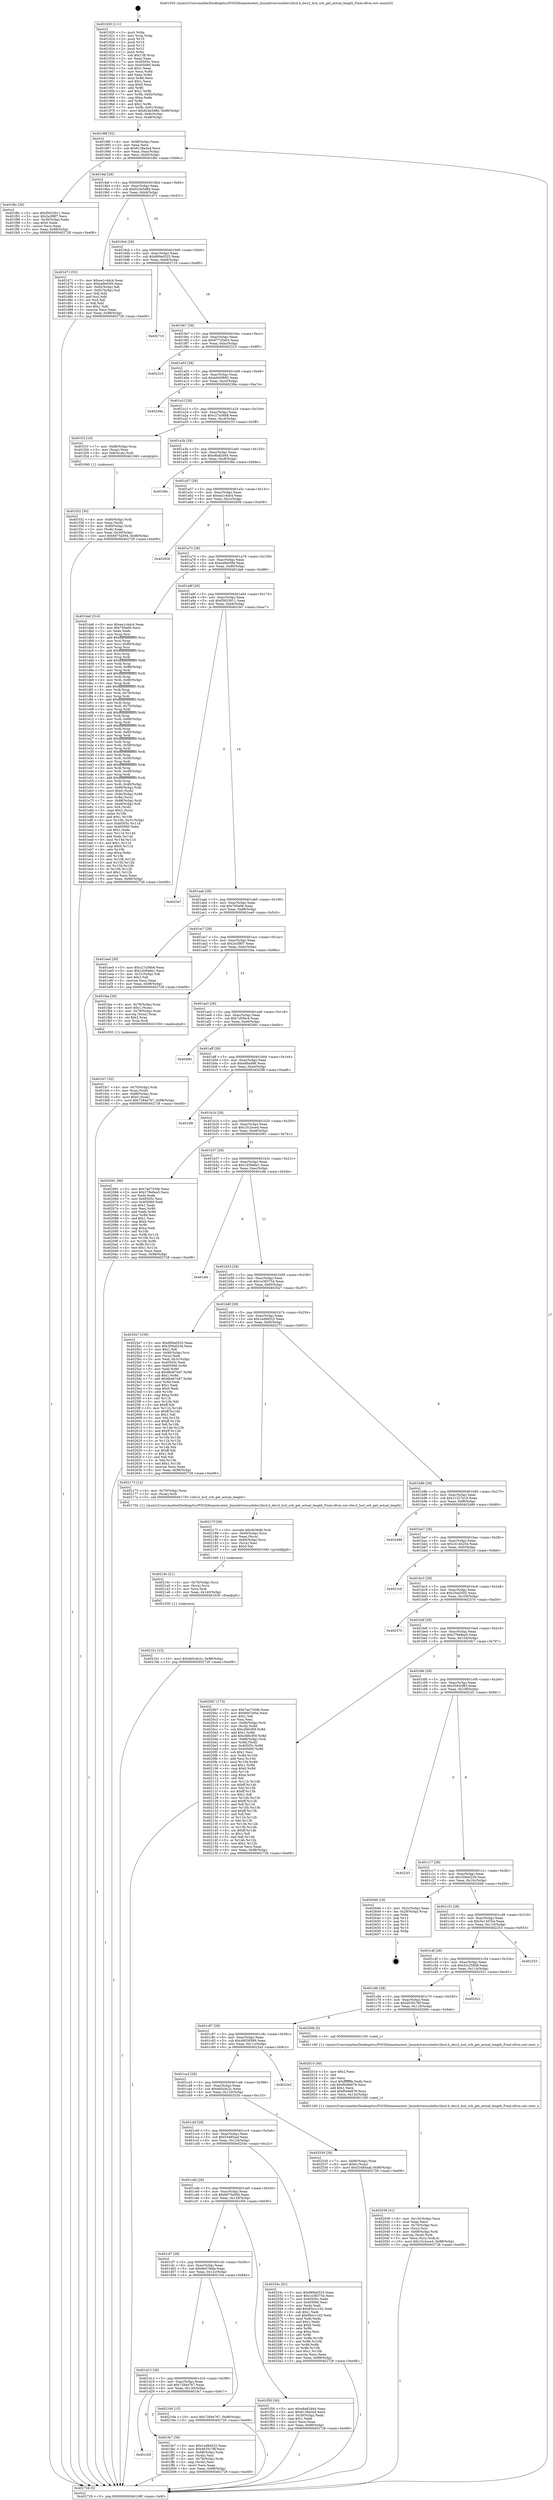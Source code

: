 digraph "0x401920" {
  label = "0x401920 (/mnt/c/Users/mathe/Desktop/tcc/POCII/binaries/extr_linuxdriversusbdwc2hcd.h_dwc2_hcd_urb_get_actual_length_Final-ollvm.out::main(0))"
  labelloc = "t"
  node[shape=record]

  Entry [label="",width=0.3,height=0.3,shape=circle,fillcolor=black,style=filled]
  "0x40198f" [label="{
     0x40198f [32]\l
     | [instrs]\l
     &nbsp;&nbsp;0x40198f \<+6\>: mov -0x98(%rbp),%eax\l
     &nbsp;&nbsp;0x401995 \<+2\>: mov %eax,%ecx\l
     &nbsp;&nbsp;0x401997 \<+6\>: sub $0x8138a3e4,%ecx\l
     &nbsp;&nbsp;0x40199d \<+6\>: mov %eax,-0xac(%rbp)\l
     &nbsp;&nbsp;0x4019a3 \<+6\>: mov %ecx,-0xb0(%rbp)\l
     &nbsp;&nbsp;0x4019a9 \<+6\>: je 0000000000401f8c \<main+0x66c\>\l
  }"]
  "0x401f8c" [label="{
     0x401f8c [30]\l
     | [instrs]\l
     &nbsp;&nbsp;0x401f8c \<+5\>: mov $0xf5633911,%eax\l
     &nbsp;&nbsp;0x401f91 \<+5\>: mov $0x2e3f8f7,%ecx\l
     &nbsp;&nbsp;0x401f96 \<+3\>: mov -0x30(%rbp),%edx\l
     &nbsp;&nbsp;0x401f99 \<+3\>: cmp $0x0,%edx\l
     &nbsp;&nbsp;0x401f9c \<+3\>: cmove %ecx,%eax\l
     &nbsp;&nbsp;0x401f9f \<+6\>: mov %eax,-0x98(%rbp)\l
     &nbsp;&nbsp;0x401fa5 \<+5\>: jmp 0000000000402728 \<main+0xe08\>\l
  }"]
  "0x4019af" [label="{
     0x4019af [28]\l
     | [instrs]\l
     &nbsp;&nbsp;0x4019af \<+5\>: jmp 00000000004019b4 \<main+0x94\>\l
     &nbsp;&nbsp;0x4019b4 \<+6\>: mov -0xac(%rbp),%eax\l
     &nbsp;&nbsp;0x4019ba \<+5\>: sub $0x824e5d8d,%eax\l
     &nbsp;&nbsp;0x4019bf \<+6\>: mov %eax,-0xb4(%rbp)\l
     &nbsp;&nbsp;0x4019c5 \<+6\>: je 0000000000401d71 \<main+0x451\>\l
  }"]
  Exit [label="",width=0.3,height=0.3,shape=circle,fillcolor=black,style=filled,peripheries=2]
  "0x401d71" [label="{
     0x401d71 [53]\l
     | [instrs]\l
     &nbsp;&nbsp;0x401d71 \<+5\>: mov $0xea1c4dc4,%eax\l
     &nbsp;&nbsp;0x401d76 \<+5\>: mov $0xea9e05fd,%ecx\l
     &nbsp;&nbsp;0x401d7b \<+6\>: mov -0x92(%rbp),%dl\l
     &nbsp;&nbsp;0x401d81 \<+7\>: mov -0x91(%rbp),%sil\l
     &nbsp;&nbsp;0x401d88 \<+3\>: mov %dl,%dil\l
     &nbsp;&nbsp;0x401d8b \<+3\>: and %sil,%dil\l
     &nbsp;&nbsp;0x401d8e \<+3\>: xor %sil,%dl\l
     &nbsp;&nbsp;0x401d91 \<+3\>: or %dl,%dil\l
     &nbsp;&nbsp;0x401d94 \<+4\>: test $0x1,%dil\l
     &nbsp;&nbsp;0x401d98 \<+3\>: cmovne %ecx,%eax\l
     &nbsp;&nbsp;0x401d9b \<+6\>: mov %eax,-0x98(%rbp)\l
     &nbsp;&nbsp;0x401da1 \<+5\>: jmp 0000000000402728 \<main+0xe08\>\l
  }"]
  "0x4019cb" [label="{
     0x4019cb [28]\l
     | [instrs]\l
     &nbsp;&nbsp;0x4019cb \<+5\>: jmp 00000000004019d0 \<main+0xb0\>\l
     &nbsp;&nbsp;0x4019d0 \<+6\>: mov -0xac(%rbp),%eax\l
     &nbsp;&nbsp;0x4019d6 \<+5\>: sub $0x869a0525,%eax\l
     &nbsp;&nbsp;0x4019db \<+6\>: mov %eax,-0xb8(%rbp)\l
     &nbsp;&nbsp;0x4019e1 \<+6\>: je 0000000000402710 \<main+0xdf0\>\l
  }"]
  "0x402728" [label="{
     0x402728 [5]\l
     | [instrs]\l
     &nbsp;&nbsp;0x402728 \<+5\>: jmp 000000000040198f \<main+0x6f\>\l
  }"]
  "0x401920" [label="{
     0x401920 [111]\l
     | [instrs]\l
     &nbsp;&nbsp;0x401920 \<+1\>: push %rbp\l
     &nbsp;&nbsp;0x401921 \<+3\>: mov %rsp,%rbp\l
     &nbsp;&nbsp;0x401924 \<+2\>: push %r15\l
     &nbsp;&nbsp;0x401926 \<+2\>: push %r14\l
     &nbsp;&nbsp;0x401928 \<+2\>: push %r13\l
     &nbsp;&nbsp;0x40192a \<+2\>: push %r12\l
     &nbsp;&nbsp;0x40192c \<+1\>: push %rbx\l
     &nbsp;&nbsp;0x40192d \<+7\>: sub $0x138,%rsp\l
     &nbsp;&nbsp;0x401934 \<+2\>: xor %eax,%eax\l
     &nbsp;&nbsp;0x401936 \<+7\>: mov 0x40505c,%ecx\l
     &nbsp;&nbsp;0x40193d \<+7\>: mov 0x405060,%edx\l
     &nbsp;&nbsp;0x401944 \<+3\>: sub $0x1,%eax\l
     &nbsp;&nbsp;0x401947 \<+3\>: mov %ecx,%r8d\l
     &nbsp;&nbsp;0x40194a \<+3\>: add %eax,%r8d\l
     &nbsp;&nbsp;0x40194d \<+4\>: imul %r8d,%ecx\l
     &nbsp;&nbsp;0x401951 \<+3\>: and $0x1,%ecx\l
     &nbsp;&nbsp;0x401954 \<+3\>: cmp $0x0,%ecx\l
     &nbsp;&nbsp;0x401957 \<+4\>: sete %r9b\l
     &nbsp;&nbsp;0x40195b \<+4\>: and $0x1,%r9b\l
     &nbsp;&nbsp;0x40195f \<+7\>: mov %r9b,-0x92(%rbp)\l
     &nbsp;&nbsp;0x401966 \<+3\>: cmp $0xa,%edx\l
     &nbsp;&nbsp;0x401969 \<+4\>: setl %r9b\l
     &nbsp;&nbsp;0x40196d \<+4\>: and $0x1,%r9b\l
     &nbsp;&nbsp;0x401971 \<+7\>: mov %r9b,-0x91(%rbp)\l
     &nbsp;&nbsp;0x401978 \<+10\>: movl $0x824e5d8d,-0x98(%rbp)\l
     &nbsp;&nbsp;0x401982 \<+6\>: mov %edi,-0x9c(%rbp)\l
     &nbsp;&nbsp;0x401988 \<+7\>: mov %rsi,-0xa8(%rbp)\l
  }"]
  "0x4021b1" [label="{
     0x4021b1 [15]\l
     | [instrs]\l
     &nbsp;&nbsp;0x4021b1 \<+10\>: movl $0x4b5cdc2c,-0x98(%rbp)\l
     &nbsp;&nbsp;0x4021bb \<+5\>: jmp 0000000000402728 \<main+0xe08\>\l
  }"]
  "0x402710" [label="{
     0x402710\l
  }", style=dashed]
  "0x4019e7" [label="{
     0x4019e7 [28]\l
     | [instrs]\l
     &nbsp;&nbsp;0x4019e7 \<+5\>: jmp 00000000004019ec \<main+0xcc\>\l
     &nbsp;&nbsp;0x4019ec \<+6\>: mov -0xac(%rbp),%eax\l
     &nbsp;&nbsp;0x4019f2 \<+5\>: sub $0x97725e03,%eax\l
     &nbsp;&nbsp;0x4019f7 \<+6\>: mov %eax,-0xbc(%rbp)\l
     &nbsp;&nbsp;0x4019fd \<+6\>: je 0000000000402315 \<main+0x9f5\>\l
  }"]
  "0x40219c" [label="{
     0x40219c [21]\l
     | [instrs]\l
     &nbsp;&nbsp;0x40219c \<+4\>: mov -0x70(%rbp),%rcx\l
     &nbsp;&nbsp;0x4021a0 \<+3\>: mov (%rcx),%rcx\l
     &nbsp;&nbsp;0x4021a3 \<+3\>: mov %rcx,%rdi\l
     &nbsp;&nbsp;0x4021a6 \<+6\>: mov %eax,-0x140(%rbp)\l
     &nbsp;&nbsp;0x4021ac \<+5\>: call 0000000000401030 \<free@plt\>\l
     | [calls]\l
     &nbsp;&nbsp;0x401030 \{1\} (unknown)\l
  }"]
  "0x402315" [label="{
     0x402315\l
  }", style=dashed]
  "0x401a03" [label="{
     0x401a03 [28]\l
     | [instrs]\l
     &nbsp;&nbsp;0x401a03 \<+5\>: jmp 0000000000401a08 \<main+0xe8\>\l
     &nbsp;&nbsp;0x401a08 \<+6\>: mov -0xac(%rbp),%eax\l
     &nbsp;&nbsp;0x401a0e \<+5\>: sub $0xb945f692,%eax\l
     &nbsp;&nbsp;0x401a13 \<+6\>: mov %eax,-0xc0(%rbp)\l
     &nbsp;&nbsp;0x401a19 \<+6\>: je 000000000040239a \<main+0xa7a\>\l
  }"]
  "0x40217f" [label="{
     0x40217f [29]\l
     | [instrs]\l
     &nbsp;&nbsp;0x40217f \<+10\>: movabs $0x4030d6,%rdi\l
     &nbsp;&nbsp;0x402189 \<+4\>: mov -0x60(%rbp),%rcx\l
     &nbsp;&nbsp;0x40218d \<+2\>: mov %eax,(%rcx)\l
     &nbsp;&nbsp;0x40218f \<+4\>: mov -0x60(%rbp),%rcx\l
     &nbsp;&nbsp;0x402193 \<+2\>: mov (%rcx),%esi\l
     &nbsp;&nbsp;0x402195 \<+2\>: mov $0x0,%al\l
     &nbsp;&nbsp;0x402197 \<+5\>: call 0000000000401040 \<printf@plt\>\l
     | [calls]\l
     &nbsp;&nbsp;0x401040 \{1\} (unknown)\l
  }"]
  "0x40239a" [label="{
     0x40239a\l
  }", style=dashed]
  "0x401a1f" [label="{
     0x401a1f [28]\l
     | [instrs]\l
     &nbsp;&nbsp;0x401a1f \<+5\>: jmp 0000000000401a24 \<main+0x104\>\l
     &nbsp;&nbsp;0x401a24 \<+6\>: mov -0xac(%rbp),%eax\l
     &nbsp;&nbsp;0x401a2a \<+5\>: sub $0xc27a36b8,%eax\l
     &nbsp;&nbsp;0x401a2f \<+6\>: mov %eax,-0xc4(%rbp)\l
     &nbsp;&nbsp;0x401a35 \<+6\>: je 0000000000401f1f \<main+0x5ff\>\l
  }"]
  "0x402038" [label="{
     0x402038 [41]\l
     | [instrs]\l
     &nbsp;&nbsp;0x402038 \<+6\>: mov -0x13c(%rbp),%ecx\l
     &nbsp;&nbsp;0x40203e \<+3\>: imul %eax,%ecx\l
     &nbsp;&nbsp;0x402041 \<+4\>: mov -0x70(%rbp),%rsi\l
     &nbsp;&nbsp;0x402045 \<+3\>: mov (%rsi),%rsi\l
     &nbsp;&nbsp;0x402048 \<+4\>: mov -0x68(%rbp),%rdi\l
     &nbsp;&nbsp;0x40204c \<+3\>: movslq (%rdi),%rdi\l
     &nbsp;&nbsp;0x40204f \<+3\>: mov %ecx,(%rsi,%rdi,4)\l
     &nbsp;&nbsp;0x402052 \<+10\>: movl $0x15c2ece4,-0x98(%rbp)\l
     &nbsp;&nbsp;0x40205c \<+5\>: jmp 0000000000402728 \<main+0xe08\>\l
  }"]
  "0x401f1f" [label="{
     0x401f1f [19]\l
     | [instrs]\l
     &nbsp;&nbsp;0x401f1f \<+7\>: mov -0x88(%rbp),%rax\l
     &nbsp;&nbsp;0x401f26 \<+3\>: mov (%rax),%rax\l
     &nbsp;&nbsp;0x401f29 \<+4\>: mov 0x8(%rax),%rdi\l
     &nbsp;&nbsp;0x401f2d \<+5\>: call 0000000000401060 \<atoi@plt\>\l
     | [calls]\l
     &nbsp;&nbsp;0x401060 \{1\} (unknown)\l
  }"]
  "0x401a3b" [label="{
     0x401a3b [28]\l
     | [instrs]\l
     &nbsp;&nbsp;0x401a3b \<+5\>: jmp 0000000000401a40 \<main+0x120\>\l
     &nbsp;&nbsp;0x401a40 \<+6\>: mov -0xac(%rbp),%eax\l
     &nbsp;&nbsp;0x401a46 \<+5\>: sub $0xe8a82d44,%eax\l
     &nbsp;&nbsp;0x401a4b \<+6\>: mov %eax,-0xc8(%rbp)\l
     &nbsp;&nbsp;0x401a51 \<+6\>: je 0000000000401f6e \<main+0x64e\>\l
  }"]
  "0x402010" [label="{
     0x402010 [40]\l
     | [instrs]\l
     &nbsp;&nbsp;0x402010 \<+5\>: mov $0x2,%ecx\l
     &nbsp;&nbsp;0x402015 \<+1\>: cltd\l
     &nbsp;&nbsp;0x402016 \<+2\>: idiv %ecx\l
     &nbsp;&nbsp;0x402018 \<+6\>: imul $0xfffffffe,%edx,%ecx\l
     &nbsp;&nbsp;0x40201e \<+6\>: sub $0xf0e9e878,%ecx\l
     &nbsp;&nbsp;0x402024 \<+3\>: add $0x1,%ecx\l
     &nbsp;&nbsp;0x402027 \<+6\>: add $0xf0e9e878,%ecx\l
     &nbsp;&nbsp;0x40202d \<+6\>: mov %ecx,-0x13c(%rbp)\l
     &nbsp;&nbsp;0x402033 \<+5\>: call 0000000000401160 \<next_i\>\l
     | [calls]\l
     &nbsp;&nbsp;0x401160 \{1\} (/mnt/c/Users/mathe/Desktop/tcc/POCII/binaries/extr_linuxdriversusbdwc2hcd.h_dwc2_hcd_urb_get_actual_length_Final-ollvm.out::next_i)\l
  }"]
  "0x401f6e" [label="{
     0x401f6e\l
  }", style=dashed]
  "0x401a57" [label="{
     0x401a57 [28]\l
     | [instrs]\l
     &nbsp;&nbsp;0x401a57 \<+5\>: jmp 0000000000401a5c \<main+0x13c\>\l
     &nbsp;&nbsp;0x401a5c \<+6\>: mov -0xac(%rbp),%eax\l
     &nbsp;&nbsp;0x401a62 \<+5\>: sub $0xea1c4dc4,%eax\l
     &nbsp;&nbsp;0x401a67 \<+6\>: mov %eax,-0xcc(%rbp)\l
     &nbsp;&nbsp;0x401a6d \<+6\>: je 0000000000402658 \<main+0xd38\>\l
  }"]
  "0x401d2f" [label="{
     0x401d2f\l
  }", style=dashed]
  "0x402658" [label="{
     0x402658\l
  }", style=dashed]
  "0x401a73" [label="{
     0x401a73 [28]\l
     | [instrs]\l
     &nbsp;&nbsp;0x401a73 \<+5\>: jmp 0000000000401a78 \<main+0x158\>\l
     &nbsp;&nbsp;0x401a78 \<+6\>: mov -0xac(%rbp),%eax\l
     &nbsp;&nbsp;0x401a7e \<+5\>: sub $0xea9e05fd,%eax\l
     &nbsp;&nbsp;0x401a83 \<+6\>: mov %eax,-0xd0(%rbp)\l
     &nbsp;&nbsp;0x401a89 \<+6\>: je 0000000000401da6 \<main+0x486\>\l
  }"]
  "0x401fe7" [label="{
     0x401fe7 [36]\l
     | [instrs]\l
     &nbsp;&nbsp;0x401fe7 \<+5\>: mov $0x1ed94522,%eax\l
     &nbsp;&nbsp;0x401fec \<+5\>: mov $0x4635c78f,%ecx\l
     &nbsp;&nbsp;0x401ff1 \<+4\>: mov -0x68(%rbp),%rdx\l
     &nbsp;&nbsp;0x401ff5 \<+2\>: mov (%rdx),%esi\l
     &nbsp;&nbsp;0x401ff7 \<+4\>: mov -0x78(%rbp),%rdx\l
     &nbsp;&nbsp;0x401ffb \<+2\>: cmp (%rdx),%esi\l
     &nbsp;&nbsp;0x401ffd \<+3\>: cmovl %ecx,%eax\l
     &nbsp;&nbsp;0x402000 \<+6\>: mov %eax,-0x98(%rbp)\l
     &nbsp;&nbsp;0x402006 \<+5\>: jmp 0000000000402728 \<main+0xe08\>\l
  }"]
  "0x401da6" [label="{
     0x401da6 [314]\l
     | [instrs]\l
     &nbsp;&nbsp;0x401da6 \<+5\>: mov $0xea1c4dc4,%eax\l
     &nbsp;&nbsp;0x401dab \<+5\>: mov $0x700a06,%ecx\l
     &nbsp;&nbsp;0x401db0 \<+2\>: xor %edx,%edx\l
     &nbsp;&nbsp;0x401db2 \<+3\>: mov %rsp,%rsi\l
     &nbsp;&nbsp;0x401db5 \<+4\>: add $0xfffffffffffffff0,%rsi\l
     &nbsp;&nbsp;0x401db9 \<+3\>: mov %rsi,%rsp\l
     &nbsp;&nbsp;0x401dbc \<+7\>: mov %rsi,-0x90(%rbp)\l
     &nbsp;&nbsp;0x401dc3 \<+3\>: mov %rsp,%rsi\l
     &nbsp;&nbsp;0x401dc6 \<+4\>: add $0xfffffffffffffff0,%rsi\l
     &nbsp;&nbsp;0x401dca \<+3\>: mov %rsi,%rsp\l
     &nbsp;&nbsp;0x401dcd \<+3\>: mov %rsp,%rdi\l
     &nbsp;&nbsp;0x401dd0 \<+4\>: add $0xfffffffffffffff0,%rdi\l
     &nbsp;&nbsp;0x401dd4 \<+3\>: mov %rdi,%rsp\l
     &nbsp;&nbsp;0x401dd7 \<+7\>: mov %rdi,-0x88(%rbp)\l
     &nbsp;&nbsp;0x401dde \<+3\>: mov %rsp,%rdi\l
     &nbsp;&nbsp;0x401de1 \<+4\>: add $0xfffffffffffffff0,%rdi\l
     &nbsp;&nbsp;0x401de5 \<+3\>: mov %rdi,%rsp\l
     &nbsp;&nbsp;0x401de8 \<+4\>: mov %rdi,-0x80(%rbp)\l
     &nbsp;&nbsp;0x401dec \<+3\>: mov %rsp,%rdi\l
     &nbsp;&nbsp;0x401def \<+4\>: add $0xfffffffffffffff0,%rdi\l
     &nbsp;&nbsp;0x401df3 \<+3\>: mov %rdi,%rsp\l
     &nbsp;&nbsp;0x401df6 \<+4\>: mov %rdi,-0x78(%rbp)\l
     &nbsp;&nbsp;0x401dfa \<+3\>: mov %rsp,%rdi\l
     &nbsp;&nbsp;0x401dfd \<+4\>: add $0xfffffffffffffff0,%rdi\l
     &nbsp;&nbsp;0x401e01 \<+3\>: mov %rdi,%rsp\l
     &nbsp;&nbsp;0x401e04 \<+4\>: mov %rdi,-0x70(%rbp)\l
     &nbsp;&nbsp;0x401e08 \<+3\>: mov %rsp,%rdi\l
     &nbsp;&nbsp;0x401e0b \<+4\>: add $0xfffffffffffffff0,%rdi\l
     &nbsp;&nbsp;0x401e0f \<+3\>: mov %rdi,%rsp\l
     &nbsp;&nbsp;0x401e12 \<+4\>: mov %rdi,-0x68(%rbp)\l
     &nbsp;&nbsp;0x401e16 \<+3\>: mov %rsp,%rdi\l
     &nbsp;&nbsp;0x401e19 \<+4\>: add $0xfffffffffffffff0,%rdi\l
     &nbsp;&nbsp;0x401e1d \<+3\>: mov %rdi,%rsp\l
     &nbsp;&nbsp;0x401e20 \<+4\>: mov %rdi,-0x60(%rbp)\l
     &nbsp;&nbsp;0x401e24 \<+3\>: mov %rsp,%rdi\l
     &nbsp;&nbsp;0x401e27 \<+4\>: add $0xfffffffffffffff0,%rdi\l
     &nbsp;&nbsp;0x401e2b \<+3\>: mov %rdi,%rsp\l
     &nbsp;&nbsp;0x401e2e \<+4\>: mov %rdi,-0x58(%rbp)\l
     &nbsp;&nbsp;0x401e32 \<+3\>: mov %rsp,%rdi\l
     &nbsp;&nbsp;0x401e35 \<+4\>: add $0xfffffffffffffff0,%rdi\l
     &nbsp;&nbsp;0x401e39 \<+3\>: mov %rdi,%rsp\l
     &nbsp;&nbsp;0x401e3c \<+4\>: mov %rdi,-0x50(%rbp)\l
     &nbsp;&nbsp;0x401e40 \<+3\>: mov %rsp,%rdi\l
     &nbsp;&nbsp;0x401e43 \<+4\>: add $0xfffffffffffffff0,%rdi\l
     &nbsp;&nbsp;0x401e47 \<+3\>: mov %rdi,%rsp\l
     &nbsp;&nbsp;0x401e4a \<+4\>: mov %rdi,-0x48(%rbp)\l
     &nbsp;&nbsp;0x401e4e \<+3\>: mov %rsp,%rdi\l
     &nbsp;&nbsp;0x401e51 \<+4\>: add $0xfffffffffffffff0,%rdi\l
     &nbsp;&nbsp;0x401e55 \<+3\>: mov %rdi,%rsp\l
     &nbsp;&nbsp;0x401e58 \<+4\>: mov %rdi,-0x40(%rbp)\l
     &nbsp;&nbsp;0x401e5c \<+7\>: mov -0x90(%rbp),%rdi\l
     &nbsp;&nbsp;0x401e63 \<+6\>: movl $0x0,(%rdi)\l
     &nbsp;&nbsp;0x401e69 \<+7\>: mov -0x9c(%rbp),%r8d\l
     &nbsp;&nbsp;0x401e70 \<+3\>: mov %r8d,(%rsi)\l
     &nbsp;&nbsp;0x401e73 \<+7\>: mov -0x88(%rbp),%rdi\l
     &nbsp;&nbsp;0x401e7a \<+7\>: mov -0xa8(%rbp),%r9\l
     &nbsp;&nbsp;0x401e81 \<+3\>: mov %r9,(%rdi)\l
     &nbsp;&nbsp;0x401e84 \<+3\>: cmpl $0x2,(%rsi)\l
     &nbsp;&nbsp;0x401e87 \<+4\>: setne %r10b\l
     &nbsp;&nbsp;0x401e8b \<+4\>: and $0x1,%r10b\l
     &nbsp;&nbsp;0x401e8f \<+4\>: mov %r10b,-0x31(%rbp)\l
     &nbsp;&nbsp;0x401e93 \<+8\>: mov 0x40505c,%r11d\l
     &nbsp;&nbsp;0x401e9b \<+7\>: mov 0x405060,%ebx\l
     &nbsp;&nbsp;0x401ea2 \<+3\>: sub $0x1,%edx\l
     &nbsp;&nbsp;0x401ea5 \<+3\>: mov %r11d,%r14d\l
     &nbsp;&nbsp;0x401ea8 \<+3\>: add %edx,%r14d\l
     &nbsp;&nbsp;0x401eab \<+4\>: imul %r14d,%r11d\l
     &nbsp;&nbsp;0x401eaf \<+4\>: and $0x1,%r11d\l
     &nbsp;&nbsp;0x401eb3 \<+4\>: cmp $0x0,%r11d\l
     &nbsp;&nbsp;0x401eb7 \<+4\>: sete %r10b\l
     &nbsp;&nbsp;0x401ebb \<+3\>: cmp $0xa,%ebx\l
     &nbsp;&nbsp;0x401ebe \<+4\>: setl %r15b\l
     &nbsp;&nbsp;0x401ec2 \<+3\>: mov %r10b,%r12b\l
     &nbsp;&nbsp;0x401ec5 \<+3\>: and %r15b,%r12b\l
     &nbsp;&nbsp;0x401ec8 \<+3\>: xor %r15b,%r10b\l
     &nbsp;&nbsp;0x401ecb \<+3\>: or %r10b,%r12b\l
     &nbsp;&nbsp;0x401ece \<+4\>: test $0x1,%r12b\l
     &nbsp;&nbsp;0x401ed2 \<+3\>: cmovne %ecx,%eax\l
     &nbsp;&nbsp;0x401ed5 \<+6\>: mov %eax,-0x98(%rbp)\l
     &nbsp;&nbsp;0x401edb \<+5\>: jmp 0000000000402728 \<main+0xe08\>\l
  }"]
  "0x401a8f" [label="{
     0x401a8f [28]\l
     | [instrs]\l
     &nbsp;&nbsp;0x401a8f \<+5\>: jmp 0000000000401a94 \<main+0x174\>\l
     &nbsp;&nbsp;0x401a94 \<+6\>: mov -0xac(%rbp),%eax\l
     &nbsp;&nbsp;0x401a9a \<+5\>: sub $0xf5633911,%eax\l
     &nbsp;&nbsp;0x401a9f \<+6\>: mov %eax,-0xd4(%rbp)\l
     &nbsp;&nbsp;0x401aa5 \<+6\>: je 00000000004023e7 \<main+0xac7\>\l
  }"]
  "0x401d13" [label="{
     0x401d13 [28]\l
     | [instrs]\l
     &nbsp;&nbsp;0x401d13 \<+5\>: jmp 0000000000401d18 \<main+0x3f8\>\l
     &nbsp;&nbsp;0x401d18 \<+6\>: mov -0xac(%rbp),%eax\l
     &nbsp;&nbsp;0x401d1e \<+5\>: sub $0x7284e767,%eax\l
     &nbsp;&nbsp;0x401d23 \<+6\>: mov %eax,-0x130(%rbp)\l
     &nbsp;&nbsp;0x401d29 \<+6\>: je 0000000000401fe7 \<main+0x6c7\>\l
  }"]
  "0x402164" [label="{
     0x402164 [15]\l
     | [instrs]\l
     &nbsp;&nbsp;0x402164 \<+10\>: movl $0x7284e767,-0x98(%rbp)\l
     &nbsp;&nbsp;0x40216e \<+5\>: jmp 0000000000402728 \<main+0xe08\>\l
  }"]
  "0x4023e7" [label="{
     0x4023e7\l
  }", style=dashed]
  "0x401aab" [label="{
     0x401aab [28]\l
     | [instrs]\l
     &nbsp;&nbsp;0x401aab \<+5\>: jmp 0000000000401ab0 \<main+0x190\>\l
     &nbsp;&nbsp;0x401ab0 \<+6\>: mov -0xac(%rbp),%eax\l
     &nbsp;&nbsp;0x401ab6 \<+5\>: sub $0x700a06,%eax\l
     &nbsp;&nbsp;0x401abb \<+6\>: mov %eax,-0xd8(%rbp)\l
     &nbsp;&nbsp;0x401ac1 \<+6\>: je 0000000000401ee0 \<main+0x5c0\>\l
  }"]
  "0x401fc7" [label="{
     0x401fc7 [32]\l
     | [instrs]\l
     &nbsp;&nbsp;0x401fc7 \<+4\>: mov -0x70(%rbp),%rdi\l
     &nbsp;&nbsp;0x401fcb \<+3\>: mov %rax,(%rdi)\l
     &nbsp;&nbsp;0x401fce \<+4\>: mov -0x68(%rbp),%rax\l
     &nbsp;&nbsp;0x401fd2 \<+6\>: movl $0x0,(%rax)\l
     &nbsp;&nbsp;0x401fd8 \<+10\>: movl $0x7284e767,-0x98(%rbp)\l
     &nbsp;&nbsp;0x401fe2 \<+5\>: jmp 0000000000402728 \<main+0xe08\>\l
  }"]
  "0x401ee0" [label="{
     0x401ee0 [30]\l
     | [instrs]\l
     &nbsp;&nbsp;0x401ee0 \<+5\>: mov $0xc27a36b8,%eax\l
     &nbsp;&nbsp;0x401ee5 \<+5\>: mov $0x1d39a6e1,%ecx\l
     &nbsp;&nbsp;0x401eea \<+3\>: mov -0x31(%rbp),%dl\l
     &nbsp;&nbsp;0x401eed \<+3\>: test $0x1,%dl\l
     &nbsp;&nbsp;0x401ef0 \<+3\>: cmovne %ecx,%eax\l
     &nbsp;&nbsp;0x401ef3 \<+6\>: mov %eax,-0x98(%rbp)\l
     &nbsp;&nbsp;0x401ef9 \<+5\>: jmp 0000000000402728 \<main+0xe08\>\l
  }"]
  "0x401ac7" [label="{
     0x401ac7 [28]\l
     | [instrs]\l
     &nbsp;&nbsp;0x401ac7 \<+5\>: jmp 0000000000401acc \<main+0x1ac\>\l
     &nbsp;&nbsp;0x401acc \<+6\>: mov -0xac(%rbp),%eax\l
     &nbsp;&nbsp;0x401ad2 \<+5\>: sub $0x2e3f8f7,%eax\l
     &nbsp;&nbsp;0x401ad7 \<+6\>: mov %eax,-0xdc(%rbp)\l
     &nbsp;&nbsp;0x401add \<+6\>: je 0000000000401faa \<main+0x68a\>\l
  }"]
  "0x401f32" [label="{
     0x401f32 [30]\l
     | [instrs]\l
     &nbsp;&nbsp;0x401f32 \<+4\>: mov -0x80(%rbp),%rdi\l
     &nbsp;&nbsp;0x401f36 \<+2\>: mov %eax,(%rdi)\l
     &nbsp;&nbsp;0x401f38 \<+4\>: mov -0x80(%rbp),%rdi\l
     &nbsp;&nbsp;0x401f3c \<+2\>: mov (%rdi),%eax\l
     &nbsp;&nbsp;0x401f3e \<+3\>: mov %eax,-0x30(%rbp)\l
     &nbsp;&nbsp;0x401f41 \<+10\>: movl $0x6675a594,-0x98(%rbp)\l
     &nbsp;&nbsp;0x401f4b \<+5\>: jmp 0000000000402728 \<main+0xe08\>\l
  }"]
  "0x401cf7" [label="{
     0x401cf7 [28]\l
     | [instrs]\l
     &nbsp;&nbsp;0x401cf7 \<+5\>: jmp 0000000000401cfc \<main+0x3dc\>\l
     &nbsp;&nbsp;0x401cfc \<+6\>: mov -0xac(%rbp),%eax\l
     &nbsp;&nbsp;0x401d02 \<+5\>: sub $0x66d7ef4a,%eax\l
     &nbsp;&nbsp;0x401d07 \<+6\>: mov %eax,-0x12c(%rbp)\l
     &nbsp;&nbsp;0x401d0d \<+6\>: je 0000000000402164 \<main+0x844\>\l
  }"]
  "0x401faa" [label="{
     0x401faa [29]\l
     | [instrs]\l
     &nbsp;&nbsp;0x401faa \<+4\>: mov -0x78(%rbp),%rax\l
     &nbsp;&nbsp;0x401fae \<+6\>: movl $0x1,(%rax)\l
     &nbsp;&nbsp;0x401fb4 \<+4\>: mov -0x78(%rbp),%rax\l
     &nbsp;&nbsp;0x401fb8 \<+3\>: movslq (%rax),%rax\l
     &nbsp;&nbsp;0x401fbb \<+4\>: shl $0x2,%rax\l
     &nbsp;&nbsp;0x401fbf \<+3\>: mov %rax,%rdi\l
     &nbsp;&nbsp;0x401fc2 \<+5\>: call 0000000000401050 \<malloc@plt\>\l
     | [calls]\l
     &nbsp;&nbsp;0x401050 \{1\} (unknown)\l
  }"]
  "0x401ae3" [label="{
     0x401ae3 [28]\l
     | [instrs]\l
     &nbsp;&nbsp;0x401ae3 \<+5\>: jmp 0000000000401ae8 \<main+0x1c8\>\l
     &nbsp;&nbsp;0x401ae8 \<+6\>: mov -0xac(%rbp),%eax\l
     &nbsp;&nbsp;0x401aee \<+5\>: sub $0x7c93bc4,%eax\l
     &nbsp;&nbsp;0x401af3 \<+6\>: mov %eax,-0xe0(%rbp)\l
     &nbsp;&nbsp;0x401af9 \<+6\>: je 00000000004026fc \<main+0xddc\>\l
  }"]
  "0x401f50" [label="{
     0x401f50 [30]\l
     | [instrs]\l
     &nbsp;&nbsp;0x401f50 \<+5\>: mov $0xe8a82d44,%eax\l
     &nbsp;&nbsp;0x401f55 \<+5\>: mov $0x8138a3e4,%ecx\l
     &nbsp;&nbsp;0x401f5a \<+3\>: mov -0x30(%rbp),%edx\l
     &nbsp;&nbsp;0x401f5d \<+3\>: cmp $0x1,%edx\l
     &nbsp;&nbsp;0x401f60 \<+3\>: cmovl %ecx,%eax\l
     &nbsp;&nbsp;0x401f63 \<+6\>: mov %eax,-0x98(%rbp)\l
     &nbsp;&nbsp;0x401f69 \<+5\>: jmp 0000000000402728 \<main+0xe08\>\l
  }"]
  "0x4026fc" [label="{
     0x4026fc\l
  }", style=dashed]
  "0x401aff" [label="{
     0x401aff [28]\l
     | [instrs]\l
     &nbsp;&nbsp;0x401aff \<+5\>: jmp 0000000000401b04 \<main+0x1e4\>\l
     &nbsp;&nbsp;0x401b04 \<+6\>: mov -0xac(%rbp),%eax\l
     &nbsp;&nbsp;0x401b0a \<+5\>: sub $0xe9bad96,%eax\l
     &nbsp;&nbsp;0x401b0f \<+6\>: mov %eax,-0xe4(%rbp)\l
     &nbsp;&nbsp;0x401b15 \<+6\>: je 00000000004023f6 \<main+0xad6\>\l
  }"]
  "0x401cdb" [label="{
     0x401cdb [28]\l
     | [instrs]\l
     &nbsp;&nbsp;0x401cdb \<+5\>: jmp 0000000000401ce0 \<main+0x3c0\>\l
     &nbsp;&nbsp;0x401ce0 \<+6\>: mov -0xac(%rbp),%eax\l
     &nbsp;&nbsp;0x401ce6 \<+5\>: sub $0x6675a594,%eax\l
     &nbsp;&nbsp;0x401ceb \<+6\>: mov %eax,-0x128(%rbp)\l
     &nbsp;&nbsp;0x401cf1 \<+6\>: je 0000000000401f50 \<main+0x630\>\l
  }"]
  "0x4023f6" [label="{
     0x4023f6\l
  }", style=dashed]
  "0x401b1b" [label="{
     0x401b1b [28]\l
     | [instrs]\l
     &nbsp;&nbsp;0x401b1b \<+5\>: jmp 0000000000401b20 \<main+0x200\>\l
     &nbsp;&nbsp;0x401b20 \<+6\>: mov -0xac(%rbp),%eax\l
     &nbsp;&nbsp;0x401b26 \<+5\>: sub $0x15c2ece4,%eax\l
     &nbsp;&nbsp;0x401b2b \<+6\>: mov %eax,-0xe8(%rbp)\l
     &nbsp;&nbsp;0x401b31 \<+6\>: je 0000000000402061 \<main+0x741\>\l
  }"]
  "0x40254c" [label="{
     0x40254c [91]\l
     | [instrs]\l
     &nbsp;&nbsp;0x40254c \<+5\>: mov $0x869a0525,%eax\l
     &nbsp;&nbsp;0x402551 \<+5\>: mov $0x1e383754,%ecx\l
     &nbsp;&nbsp;0x402556 \<+7\>: mov 0x40505c,%edx\l
     &nbsp;&nbsp;0x40255d \<+7\>: mov 0x405060,%esi\l
     &nbsp;&nbsp;0x402564 \<+2\>: mov %edx,%edi\l
     &nbsp;&nbsp;0x402566 \<+6\>: add $0x85e1c1d2,%edi\l
     &nbsp;&nbsp;0x40256c \<+3\>: sub $0x1,%edi\l
     &nbsp;&nbsp;0x40256f \<+6\>: sub $0x85e1c1d2,%edi\l
     &nbsp;&nbsp;0x402575 \<+3\>: imul %edi,%edx\l
     &nbsp;&nbsp;0x402578 \<+3\>: and $0x1,%edx\l
     &nbsp;&nbsp;0x40257b \<+3\>: cmp $0x0,%edx\l
     &nbsp;&nbsp;0x40257e \<+4\>: sete %r8b\l
     &nbsp;&nbsp;0x402582 \<+3\>: cmp $0xa,%esi\l
     &nbsp;&nbsp;0x402585 \<+4\>: setl %r9b\l
     &nbsp;&nbsp;0x402589 \<+3\>: mov %r8b,%r10b\l
     &nbsp;&nbsp;0x40258c \<+3\>: and %r9b,%r10b\l
     &nbsp;&nbsp;0x40258f \<+3\>: xor %r9b,%r8b\l
     &nbsp;&nbsp;0x402592 \<+3\>: or %r8b,%r10b\l
     &nbsp;&nbsp;0x402595 \<+4\>: test $0x1,%r10b\l
     &nbsp;&nbsp;0x402599 \<+3\>: cmovne %ecx,%eax\l
     &nbsp;&nbsp;0x40259c \<+6\>: mov %eax,-0x98(%rbp)\l
     &nbsp;&nbsp;0x4025a2 \<+5\>: jmp 0000000000402728 \<main+0xe08\>\l
  }"]
  "0x402061" [label="{
     0x402061 [86]\l
     | [instrs]\l
     &nbsp;&nbsp;0x402061 \<+5\>: mov $0x7ae733db,%eax\l
     &nbsp;&nbsp;0x402066 \<+5\>: mov $0x278e8ea5,%ecx\l
     &nbsp;&nbsp;0x40206b \<+2\>: xor %edx,%edx\l
     &nbsp;&nbsp;0x40206d \<+7\>: mov 0x40505c,%esi\l
     &nbsp;&nbsp;0x402074 \<+7\>: mov 0x405060,%edi\l
     &nbsp;&nbsp;0x40207b \<+3\>: sub $0x1,%edx\l
     &nbsp;&nbsp;0x40207e \<+3\>: mov %esi,%r8d\l
     &nbsp;&nbsp;0x402081 \<+3\>: add %edx,%r8d\l
     &nbsp;&nbsp;0x402084 \<+4\>: imul %r8d,%esi\l
     &nbsp;&nbsp;0x402088 \<+3\>: and $0x1,%esi\l
     &nbsp;&nbsp;0x40208b \<+3\>: cmp $0x0,%esi\l
     &nbsp;&nbsp;0x40208e \<+4\>: sete %r9b\l
     &nbsp;&nbsp;0x402092 \<+3\>: cmp $0xa,%edi\l
     &nbsp;&nbsp;0x402095 \<+4\>: setl %r10b\l
     &nbsp;&nbsp;0x402099 \<+3\>: mov %r9b,%r11b\l
     &nbsp;&nbsp;0x40209c \<+3\>: and %r10b,%r11b\l
     &nbsp;&nbsp;0x40209f \<+3\>: xor %r10b,%r9b\l
     &nbsp;&nbsp;0x4020a2 \<+3\>: or %r9b,%r11b\l
     &nbsp;&nbsp;0x4020a5 \<+4\>: test $0x1,%r11b\l
     &nbsp;&nbsp;0x4020a9 \<+3\>: cmovne %ecx,%eax\l
     &nbsp;&nbsp;0x4020ac \<+6\>: mov %eax,-0x98(%rbp)\l
     &nbsp;&nbsp;0x4020b2 \<+5\>: jmp 0000000000402728 \<main+0xe08\>\l
  }"]
  "0x401b37" [label="{
     0x401b37 [28]\l
     | [instrs]\l
     &nbsp;&nbsp;0x401b37 \<+5\>: jmp 0000000000401b3c \<main+0x21c\>\l
     &nbsp;&nbsp;0x401b3c \<+6\>: mov -0xac(%rbp),%eax\l
     &nbsp;&nbsp;0x401b42 \<+5\>: sub $0x1d39a6e1,%eax\l
     &nbsp;&nbsp;0x401b47 \<+6\>: mov %eax,-0xec(%rbp)\l
     &nbsp;&nbsp;0x401b4d \<+6\>: je 0000000000401efe \<main+0x5de\>\l
  }"]
  "0x401cbf" [label="{
     0x401cbf [28]\l
     | [instrs]\l
     &nbsp;&nbsp;0x401cbf \<+5\>: jmp 0000000000401cc4 \<main+0x3a4\>\l
     &nbsp;&nbsp;0x401cc4 \<+6\>: mov -0xac(%rbp),%eax\l
     &nbsp;&nbsp;0x401cca \<+5\>: sub $0x53485aaf,%eax\l
     &nbsp;&nbsp;0x401ccf \<+6\>: mov %eax,-0x124(%rbp)\l
     &nbsp;&nbsp;0x401cd5 \<+6\>: je 000000000040254c \<main+0xc2c\>\l
  }"]
  "0x401efe" [label="{
     0x401efe\l
  }", style=dashed]
  "0x401b53" [label="{
     0x401b53 [28]\l
     | [instrs]\l
     &nbsp;&nbsp;0x401b53 \<+5\>: jmp 0000000000401b58 \<main+0x238\>\l
     &nbsp;&nbsp;0x401b58 \<+6\>: mov -0xac(%rbp),%eax\l
     &nbsp;&nbsp;0x401b5e \<+5\>: sub $0x1e383754,%eax\l
     &nbsp;&nbsp;0x401b63 \<+6\>: mov %eax,-0xf0(%rbp)\l
     &nbsp;&nbsp;0x401b69 \<+6\>: je 00000000004025a7 \<main+0xc87\>\l
  }"]
  "0x402530" [label="{
     0x402530 [28]\l
     | [instrs]\l
     &nbsp;&nbsp;0x402530 \<+7\>: mov -0x90(%rbp),%rax\l
     &nbsp;&nbsp;0x402537 \<+6\>: movl $0x0,(%rax)\l
     &nbsp;&nbsp;0x40253d \<+10\>: movl $0x53485aaf,-0x98(%rbp)\l
     &nbsp;&nbsp;0x402547 \<+5\>: jmp 0000000000402728 \<main+0xe08\>\l
  }"]
  "0x4025a7" [label="{
     0x4025a7 [159]\l
     | [instrs]\l
     &nbsp;&nbsp;0x4025a7 \<+5\>: mov $0x869a0525,%eax\l
     &nbsp;&nbsp;0x4025ac \<+5\>: mov $0x359a023d,%ecx\l
     &nbsp;&nbsp;0x4025b1 \<+2\>: mov $0x1,%dl\l
     &nbsp;&nbsp;0x4025b3 \<+7\>: mov -0x90(%rbp),%rsi\l
     &nbsp;&nbsp;0x4025ba \<+2\>: mov (%rsi),%edi\l
     &nbsp;&nbsp;0x4025bc \<+3\>: mov %edi,-0x2c(%rbp)\l
     &nbsp;&nbsp;0x4025bf \<+7\>: mov 0x40505c,%edi\l
     &nbsp;&nbsp;0x4025c6 \<+8\>: mov 0x405060,%r8d\l
     &nbsp;&nbsp;0x4025ce \<+3\>: mov %edi,%r9d\l
     &nbsp;&nbsp;0x4025d1 \<+7\>: sub $0x8b467e97,%r9d\l
     &nbsp;&nbsp;0x4025d8 \<+4\>: sub $0x1,%r9d\l
     &nbsp;&nbsp;0x4025dc \<+7\>: add $0x8b467e97,%r9d\l
     &nbsp;&nbsp;0x4025e3 \<+4\>: imul %r9d,%edi\l
     &nbsp;&nbsp;0x4025e7 \<+3\>: and $0x1,%edi\l
     &nbsp;&nbsp;0x4025ea \<+3\>: cmp $0x0,%edi\l
     &nbsp;&nbsp;0x4025ed \<+4\>: sete %r10b\l
     &nbsp;&nbsp;0x4025f1 \<+4\>: cmp $0xa,%r8d\l
     &nbsp;&nbsp;0x4025f5 \<+4\>: setl %r11b\l
     &nbsp;&nbsp;0x4025f9 \<+3\>: mov %r10b,%bl\l
     &nbsp;&nbsp;0x4025fc \<+3\>: xor $0xff,%bl\l
     &nbsp;&nbsp;0x4025ff \<+3\>: mov %r11b,%r14b\l
     &nbsp;&nbsp;0x402602 \<+4\>: xor $0xff,%r14b\l
     &nbsp;&nbsp;0x402606 \<+3\>: xor $0x1,%dl\l
     &nbsp;&nbsp;0x402609 \<+3\>: mov %bl,%r15b\l
     &nbsp;&nbsp;0x40260c \<+4\>: and $0xff,%r15b\l
     &nbsp;&nbsp;0x402610 \<+3\>: and %dl,%r10b\l
     &nbsp;&nbsp;0x402613 \<+3\>: mov %r14b,%r12b\l
     &nbsp;&nbsp;0x402616 \<+4\>: and $0xff,%r12b\l
     &nbsp;&nbsp;0x40261a \<+3\>: and %dl,%r11b\l
     &nbsp;&nbsp;0x40261d \<+3\>: or %r10b,%r15b\l
     &nbsp;&nbsp;0x402620 \<+3\>: or %r11b,%r12b\l
     &nbsp;&nbsp;0x402623 \<+3\>: xor %r12b,%r15b\l
     &nbsp;&nbsp;0x402626 \<+3\>: or %r14b,%bl\l
     &nbsp;&nbsp;0x402629 \<+3\>: xor $0xff,%bl\l
     &nbsp;&nbsp;0x40262c \<+3\>: or $0x1,%dl\l
     &nbsp;&nbsp;0x40262f \<+2\>: and %dl,%bl\l
     &nbsp;&nbsp;0x402631 \<+3\>: or %bl,%r15b\l
     &nbsp;&nbsp;0x402634 \<+4\>: test $0x1,%r15b\l
     &nbsp;&nbsp;0x402638 \<+3\>: cmovne %ecx,%eax\l
     &nbsp;&nbsp;0x40263b \<+6\>: mov %eax,-0x98(%rbp)\l
     &nbsp;&nbsp;0x402641 \<+5\>: jmp 0000000000402728 \<main+0xe08\>\l
  }"]
  "0x401b6f" [label="{
     0x401b6f [28]\l
     | [instrs]\l
     &nbsp;&nbsp;0x401b6f \<+5\>: jmp 0000000000401b74 \<main+0x254\>\l
     &nbsp;&nbsp;0x401b74 \<+6\>: mov -0xac(%rbp),%eax\l
     &nbsp;&nbsp;0x401b7a \<+5\>: sub $0x1ed94522,%eax\l
     &nbsp;&nbsp;0x401b7f \<+6\>: mov %eax,-0xf4(%rbp)\l
     &nbsp;&nbsp;0x401b85 \<+6\>: je 0000000000402173 \<main+0x853\>\l
  }"]
  "0x401ca3" [label="{
     0x401ca3 [28]\l
     | [instrs]\l
     &nbsp;&nbsp;0x401ca3 \<+5\>: jmp 0000000000401ca8 \<main+0x388\>\l
     &nbsp;&nbsp;0x401ca8 \<+6\>: mov -0xac(%rbp),%eax\l
     &nbsp;&nbsp;0x401cae \<+5\>: sub $0x4b5cdc2c,%eax\l
     &nbsp;&nbsp;0x401cb3 \<+6\>: mov %eax,-0x120(%rbp)\l
     &nbsp;&nbsp;0x401cb9 \<+6\>: je 0000000000402530 \<main+0xc10\>\l
  }"]
  "0x402173" [label="{
     0x402173 [12]\l
     | [instrs]\l
     &nbsp;&nbsp;0x402173 \<+4\>: mov -0x70(%rbp),%rax\l
     &nbsp;&nbsp;0x402177 \<+3\>: mov (%rax),%rdi\l
     &nbsp;&nbsp;0x40217a \<+5\>: call 0000000000401750 \<dwc2_hcd_urb_get_actual_length\>\l
     | [calls]\l
     &nbsp;&nbsp;0x401750 \{1\} (/mnt/c/Users/mathe/Desktop/tcc/POCII/binaries/extr_linuxdriversusbdwc2hcd.h_dwc2_hcd_urb_get_actual_length_Final-ollvm.out::dwc2_hcd_urb_get_actual_length)\l
  }"]
  "0x401b8b" [label="{
     0x401b8b [28]\l
     | [instrs]\l
     &nbsp;&nbsp;0x401b8b \<+5\>: jmp 0000000000401b90 \<main+0x270\>\l
     &nbsp;&nbsp;0x401b90 \<+6\>: mov -0xac(%rbp),%eax\l
     &nbsp;&nbsp;0x401b96 \<+5\>: sub $0x21327e19,%eax\l
     &nbsp;&nbsp;0x401b9b \<+6\>: mov %eax,-0xf8(%rbp)\l
     &nbsp;&nbsp;0x401ba1 \<+6\>: je 0000000000402489 \<main+0xb69\>\l
  }"]
  "0x4022e2" [label="{
     0x4022e2\l
  }", style=dashed]
  "0x402489" [label="{
     0x402489\l
  }", style=dashed]
  "0x401ba7" [label="{
     0x401ba7 [28]\l
     | [instrs]\l
     &nbsp;&nbsp;0x401ba7 \<+5\>: jmp 0000000000401bac \<main+0x28c\>\l
     &nbsp;&nbsp;0x401bac \<+6\>: mov -0xac(%rbp),%eax\l
     &nbsp;&nbsp;0x401bb2 \<+5\>: sub $0x2414b25d,%eax\l
     &nbsp;&nbsp;0x401bb7 \<+6\>: mov %eax,-0xfc(%rbp)\l
     &nbsp;&nbsp;0x401bbd \<+6\>: je 00000000004021c0 \<main+0x8a0\>\l
  }"]
  "0x401c87" [label="{
     0x401c87 [28]\l
     | [instrs]\l
     &nbsp;&nbsp;0x401c87 \<+5\>: jmp 0000000000401c8c \<main+0x36c\>\l
     &nbsp;&nbsp;0x401c8c \<+6\>: mov -0xac(%rbp),%eax\l
     &nbsp;&nbsp;0x401c92 \<+5\>: sub $0x49038589,%eax\l
     &nbsp;&nbsp;0x401c97 \<+6\>: mov %eax,-0x11c(%rbp)\l
     &nbsp;&nbsp;0x401c9d \<+6\>: je 00000000004022e2 \<main+0x9c2\>\l
  }"]
  "0x4021c0" [label="{
     0x4021c0\l
  }", style=dashed]
  "0x401bc3" [label="{
     0x401bc3 [28]\l
     | [instrs]\l
     &nbsp;&nbsp;0x401bc3 \<+5\>: jmp 0000000000401bc8 \<main+0x2a8\>\l
     &nbsp;&nbsp;0x401bc8 \<+6\>: mov -0xac(%rbp),%eax\l
     &nbsp;&nbsp;0x401bce \<+5\>: sub $0x25eb55f2,%eax\l
     &nbsp;&nbsp;0x401bd3 \<+6\>: mov %eax,-0x100(%rbp)\l
     &nbsp;&nbsp;0x401bd9 \<+6\>: je 0000000000402370 \<main+0xa50\>\l
  }"]
  "0x40200b" [label="{
     0x40200b [5]\l
     | [instrs]\l
     &nbsp;&nbsp;0x40200b \<+5\>: call 0000000000401160 \<next_i\>\l
     | [calls]\l
     &nbsp;&nbsp;0x401160 \{1\} (/mnt/c/Users/mathe/Desktop/tcc/POCII/binaries/extr_linuxdriversusbdwc2hcd.h_dwc2_hcd_urb_get_actual_length_Final-ollvm.out::next_i)\l
  }"]
  "0x402370" [label="{
     0x402370\l
  }", style=dashed]
  "0x401bdf" [label="{
     0x401bdf [28]\l
     | [instrs]\l
     &nbsp;&nbsp;0x401bdf \<+5\>: jmp 0000000000401be4 \<main+0x2c4\>\l
     &nbsp;&nbsp;0x401be4 \<+6\>: mov -0xac(%rbp),%eax\l
     &nbsp;&nbsp;0x401bea \<+5\>: sub $0x278e8ea5,%eax\l
     &nbsp;&nbsp;0x401bef \<+6\>: mov %eax,-0x104(%rbp)\l
     &nbsp;&nbsp;0x401bf5 \<+6\>: je 00000000004020b7 \<main+0x797\>\l
  }"]
  "0x401c6b" [label="{
     0x401c6b [28]\l
     | [instrs]\l
     &nbsp;&nbsp;0x401c6b \<+5\>: jmp 0000000000401c70 \<main+0x350\>\l
     &nbsp;&nbsp;0x401c70 \<+6\>: mov -0xac(%rbp),%eax\l
     &nbsp;&nbsp;0x401c76 \<+5\>: sub $0x4635c78f,%eax\l
     &nbsp;&nbsp;0x401c7b \<+6\>: mov %eax,-0x118(%rbp)\l
     &nbsp;&nbsp;0x401c81 \<+6\>: je 000000000040200b \<main+0x6eb\>\l
  }"]
  "0x4020b7" [label="{
     0x4020b7 [173]\l
     | [instrs]\l
     &nbsp;&nbsp;0x4020b7 \<+5\>: mov $0x7ae733db,%eax\l
     &nbsp;&nbsp;0x4020bc \<+5\>: mov $0x66d7ef4a,%ecx\l
     &nbsp;&nbsp;0x4020c1 \<+2\>: mov $0x1,%dl\l
     &nbsp;&nbsp;0x4020c3 \<+2\>: xor %esi,%esi\l
     &nbsp;&nbsp;0x4020c5 \<+4\>: mov -0x68(%rbp),%rdi\l
     &nbsp;&nbsp;0x4020c9 \<+3\>: mov (%rdi),%r8d\l
     &nbsp;&nbsp;0x4020cc \<+7\>: sub $0xcfd6cf59,%r8d\l
     &nbsp;&nbsp;0x4020d3 \<+4\>: add $0x1,%r8d\l
     &nbsp;&nbsp;0x4020d7 \<+7\>: add $0xcfd6cf59,%r8d\l
     &nbsp;&nbsp;0x4020de \<+4\>: mov -0x68(%rbp),%rdi\l
     &nbsp;&nbsp;0x4020e2 \<+3\>: mov %r8d,(%rdi)\l
     &nbsp;&nbsp;0x4020e5 \<+8\>: mov 0x40505c,%r8d\l
     &nbsp;&nbsp;0x4020ed \<+8\>: mov 0x405060,%r9d\l
     &nbsp;&nbsp;0x4020f5 \<+3\>: sub $0x1,%esi\l
     &nbsp;&nbsp;0x4020f8 \<+3\>: mov %r8d,%r10d\l
     &nbsp;&nbsp;0x4020fb \<+3\>: add %esi,%r10d\l
     &nbsp;&nbsp;0x4020fe \<+4\>: imul %r10d,%r8d\l
     &nbsp;&nbsp;0x402102 \<+4\>: and $0x1,%r8d\l
     &nbsp;&nbsp;0x402106 \<+4\>: cmp $0x0,%r8d\l
     &nbsp;&nbsp;0x40210a \<+4\>: sete %r11b\l
     &nbsp;&nbsp;0x40210e \<+4\>: cmp $0xa,%r9d\l
     &nbsp;&nbsp;0x402112 \<+3\>: setl %bl\l
     &nbsp;&nbsp;0x402115 \<+3\>: mov %r11b,%r14b\l
     &nbsp;&nbsp;0x402118 \<+4\>: xor $0xff,%r14b\l
     &nbsp;&nbsp;0x40211c \<+3\>: mov %bl,%r15b\l
     &nbsp;&nbsp;0x40211f \<+4\>: xor $0xff,%r15b\l
     &nbsp;&nbsp;0x402123 \<+3\>: xor $0x1,%dl\l
     &nbsp;&nbsp;0x402126 \<+3\>: mov %r14b,%r12b\l
     &nbsp;&nbsp;0x402129 \<+4\>: and $0xff,%r12b\l
     &nbsp;&nbsp;0x40212d \<+3\>: and %dl,%r11b\l
     &nbsp;&nbsp;0x402130 \<+3\>: mov %r15b,%r13b\l
     &nbsp;&nbsp;0x402133 \<+4\>: and $0xff,%r13b\l
     &nbsp;&nbsp;0x402137 \<+2\>: and %dl,%bl\l
     &nbsp;&nbsp;0x402139 \<+3\>: or %r11b,%r12b\l
     &nbsp;&nbsp;0x40213c \<+3\>: or %bl,%r13b\l
     &nbsp;&nbsp;0x40213f \<+3\>: xor %r13b,%r12b\l
     &nbsp;&nbsp;0x402142 \<+3\>: or %r15b,%r14b\l
     &nbsp;&nbsp;0x402145 \<+4\>: xor $0xff,%r14b\l
     &nbsp;&nbsp;0x402149 \<+3\>: or $0x1,%dl\l
     &nbsp;&nbsp;0x40214c \<+3\>: and %dl,%r14b\l
     &nbsp;&nbsp;0x40214f \<+3\>: or %r14b,%r12b\l
     &nbsp;&nbsp;0x402152 \<+4\>: test $0x1,%r12b\l
     &nbsp;&nbsp;0x402156 \<+3\>: cmovne %ecx,%eax\l
     &nbsp;&nbsp;0x402159 \<+6\>: mov %eax,-0x98(%rbp)\l
     &nbsp;&nbsp;0x40215f \<+5\>: jmp 0000000000402728 \<main+0xe08\>\l
  }"]
  "0x401bfb" [label="{
     0x401bfb [28]\l
     | [instrs]\l
     &nbsp;&nbsp;0x401bfb \<+5\>: jmp 0000000000401c00 \<main+0x2e0\>\l
     &nbsp;&nbsp;0x401c00 \<+6\>: mov -0xac(%rbp),%eax\l
     &nbsp;&nbsp;0x401c06 \<+5\>: sub $0x3583cf83,%eax\l
     &nbsp;&nbsp;0x401c0b \<+6\>: mov %eax,-0x108(%rbp)\l
     &nbsp;&nbsp;0x401c11 \<+6\>: je 00000000004022f1 \<main+0x9d1\>\l
  }"]
  "0x402521" [label="{
     0x402521\l
  }", style=dashed]
  "0x4022f1" [label="{
     0x4022f1\l
  }", style=dashed]
  "0x401c17" [label="{
     0x401c17 [28]\l
     | [instrs]\l
     &nbsp;&nbsp;0x401c17 \<+5\>: jmp 0000000000401c1c \<main+0x2fc\>\l
     &nbsp;&nbsp;0x401c1c \<+6\>: mov -0xac(%rbp),%eax\l
     &nbsp;&nbsp;0x401c22 \<+5\>: sub $0x359a023d,%eax\l
     &nbsp;&nbsp;0x401c27 \<+6\>: mov %eax,-0x10c(%rbp)\l
     &nbsp;&nbsp;0x401c2d \<+6\>: je 0000000000402646 \<main+0xd26\>\l
  }"]
  "0x401c4f" [label="{
     0x401c4f [28]\l
     | [instrs]\l
     &nbsp;&nbsp;0x401c4f \<+5\>: jmp 0000000000401c54 \<main+0x334\>\l
     &nbsp;&nbsp;0x401c54 \<+6\>: mov -0xac(%rbp),%eax\l
     &nbsp;&nbsp;0x401c5a \<+5\>: sub $0x43c259d9,%eax\l
     &nbsp;&nbsp;0x401c5f \<+6\>: mov %eax,-0x114(%rbp)\l
     &nbsp;&nbsp;0x401c65 \<+6\>: je 0000000000402521 \<main+0xc01\>\l
  }"]
  "0x402646" [label="{
     0x402646 [18]\l
     | [instrs]\l
     &nbsp;&nbsp;0x402646 \<+3\>: mov -0x2c(%rbp),%eax\l
     &nbsp;&nbsp;0x402649 \<+4\>: lea -0x28(%rbp),%rsp\l
     &nbsp;&nbsp;0x40264d \<+1\>: pop %rbx\l
     &nbsp;&nbsp;0x40264e \<+2\>: pop %r12\l
     &nbsp;&nbsp;0x402650 \<+2\>: pop %r13\l
     &nbsp;&nbsp;0x402652 \<+2\>: pop %r14\l
     &nbsp;&nbsp;0x402654 \<+2\>: pop %r15\l
     &nbsp;&nbsp;0x402656 \<+1\>: pop %rbp\l
     &nbsp;&nbsp;0x402657 \<+1\>: ret\l
  }"]
  "0x401c33" [label="{
     0x401c33 [28]\l
     | [instrs]\l
     &nbsp;&nbsp;0x401c33 \<+5\>: jmp 0000000000401c38 \<main+0x318\>\l
     &nbsp;&nbsp;0x401c38 \<+6\>: mov -0xac(%rbp),%eax\l
     &nbsp;&nbsp;0x401c3e \<+5\>: sub $0x3e13d7b4,%eax\l
     &nbsp;&nbsp;0x401c43 \<+6\>: mov %eax,-0x110(%rbp)\l
     &nbsp;&nbsp;0x401c49 \<+6\>: je 0000000000402253 \<main+0x933\>\l
  }"]
  "0x402253" [label="{
     0x402253\l
  }", style=dashed]
  Entry -> "0x401920" [label=" 1"]
  "0x40198f" -> "0x401f8c" [label=" 1"]
  "0x40198f" -> "0x4019af" [label=" 17"]
  "0x402646" -> Exit [label=" 1"]
  "0x4019af" -> "0x401d71" [label=" 1"]
  "0x4019af" -> "0x4019cb" [label=" 16"]
  "0x401d71" -> "0x402728" [label=" 1"]
  "0x401920" -> "0x40198f" [label=" 1"]
  "0x402728" -> "0x40198f" [label=" 17"]
  "0x4025a7" -> "0x402728" [label=" 1"]
  "0x4019cb" -> "0x402710" [label=" 0"]
  "0x4019cb" -> "0x4019e7" [label=" 16"]
  "0x40254c" -> "0x402728" [label=" 1"]
  "0x4019e7" -> "0x402315" [label=" 0"]
  "0x4019e7" -> "0x401a03" [label=" 16"]
  "0x402530" -> "0x402728" [label=" 1"]
  "0x401a03" -> "0x40239a" [label=" 0"]
  "0x401a03" -> "0x401a1f" [label=" 16"]
  "0x4021b1" -> "0x402728" [label=" 1"]
  "0x401a1f" -> "0x401f1f" [label=" 1"]
  "0x401a1f" -> "0x401a3b" [label=" 15"]
  "0x40219c" -> "0x4021b1" [label=" 1"]
  "0x401a3b" -> "0x401f6e" [label=" 0"]
  "0x401a3b" -> "0x401a57" [label=" 15"]
  "0x40217f" -> "0x40219c" [label=" 1"]
  "0x401a57" -> "0x402658" [label=" 0"]
  "0x401a57" -> "0x401a73" [label=" 15"]
  "0x402173" -> "0x40217f" [label=" 1"]
  "0x401a73" -> "0x401da6" [label=" 1"]
  "0x401a73" -> "0x401a8f" [label=" 14"]
  "0x402164" -> "0x402728" [label=" 1"]
  "0x401da6" -> "0x402728" [label=" 1"]
  "0x402061" -> "0x402728" [label=" 1"]
  "0x401a8f" -> "0x4023e7" [label=" 0"]
  "0x401a8f" -> "0x401aab" [label=" 14"]
  "0x402038" -> "0x402728" [label=" 1"]
  "0x401aab" -> "0x401ee0" [label=" 1"]
  "0x401aab" -> "0x401ac7" [label=" 13"]
  "0x401ee0" -> "0x402728" [label=" 1"]
  "0x401f1f" -> "0x401f32" [label=" 1"]
  "0x401f32" -> "0x402728" [label=" 1"]
  "0x40200b" -> "0x402010" [label=" 1"]
  "0x401ac7" -> "0x401faa" [label=" 1"]
  "0x401ac7" -> "0x401ae3" [label=" 12"]
  "0x401fe7" -> "0x402728" [label=" 2"]
  "0x401ae3" -> "0x4026fc" [label=" 0"]
  "0x401ae3" -> "0x401aff" [label=" 12"]
  "0x401d13" -> "0x401d2f" [label=" 0"]
  "0x401aff" -> "0x4023f6" [label=" 0"]
  "0x401aff" -> "0x401b1b" [label=" 12"]
  "0x4020b7" -> "0x402728" [label=" 1"]
  "0x401b1b" -> "0x402061" [label=" 1"]
  "0x401b1b" -> "0x401b37" [label=" 11"]
  "0x401cf7" -> "0x401d13" [label=" 2"]
  "0x401b37" -> "0x401efe" [label=" 0"]
  "0x401b37" -> "0x401b53" [label=" 11"]
  "0x402010" -> "0x402038" [label=" 1"]
  "0x401b53" -> "0x4025a7" [label=" 1"]
  "0x401b53" -> "0x401b6f" [label=" 10"]
  "0x401fc7" -> "0x402728" [label=" 1"]
  "0x401b6f" -> "0x402173" [label=" 1"]
  "0x401b6f" -> "0x401b8b" [label=" 9"]
  "0x401f8c" -> "0x402728" [label=" 1"]
  "0x401b8b" -> "0x402489" [label=" 0"]
  "0x401b8b" -> "0x401ba7" [label=" 9"]
  "0x401f50" -> "0x402728" [label=" 1"]
  "0x401ba7" -> "0x4021c0" [label=" 0"]
  "0x401ba7" -> "0x401bc3" [label=" 9"]
  "0x401cdb" -> "0x401f50" [label=" 1"]
  "0x401bc3" -> "0x402370" [label=" 0"]
  "0x401bc3" -> "0x401bdf" [label=" 9"]
  "0x401d13" -> "0x401fe7" [label=" 2"]
  "0x401bdf" -> "0x4020b7" [label=" 1"]
  "0x401bdf" -> "0x401bfb" [label=" 8"]
  "0x401cbf" -> "0x40254c" [label=" 1"]
  "0x401bfb" -> "0x4022f1" [label=" 0"]
  "0x401bfb" -> "0x401c17" [label=" 8"]
  "0x401cf7" -> "0x402164" [label=" 1"]
  "0x401c17" -> "0x402646" [label=" 1"]
  "0x401c17" -> "0x401c33" [label=" 7"]
  "0x401ca3" -> "0x402530" [label=" 1"]
  "0x401c33" -> "0x402253" [label=" 0"]
  "0x401c33" -> "0x401c4f" [label=" 7"]
  "0x401ca3" -> "0x401cbf" [label=" 5"]
  "0x401c4f" -> "0x402521" [label=" 0"]
  "0x401c4f" -> "0x401c6b" [label=" 7"]
  "0x401cbf" -> "0x401cdb" [label=" 4"]
  "0x401c6b" -> "0x40200b" [label=" 1"]
  "0x401c6b" -> "0x401c87" [label=" 6"]
  "0x401cdb" -> "0x401cf7" [label=" 3"]
  "0x401c87" -> "0x4022e2" [label=" 0"]
  "0x401c87" -> "0x401ca3" [label=" 6"]
  "0x401faa" -> "0x401fc7" [label=" 1"]
}

